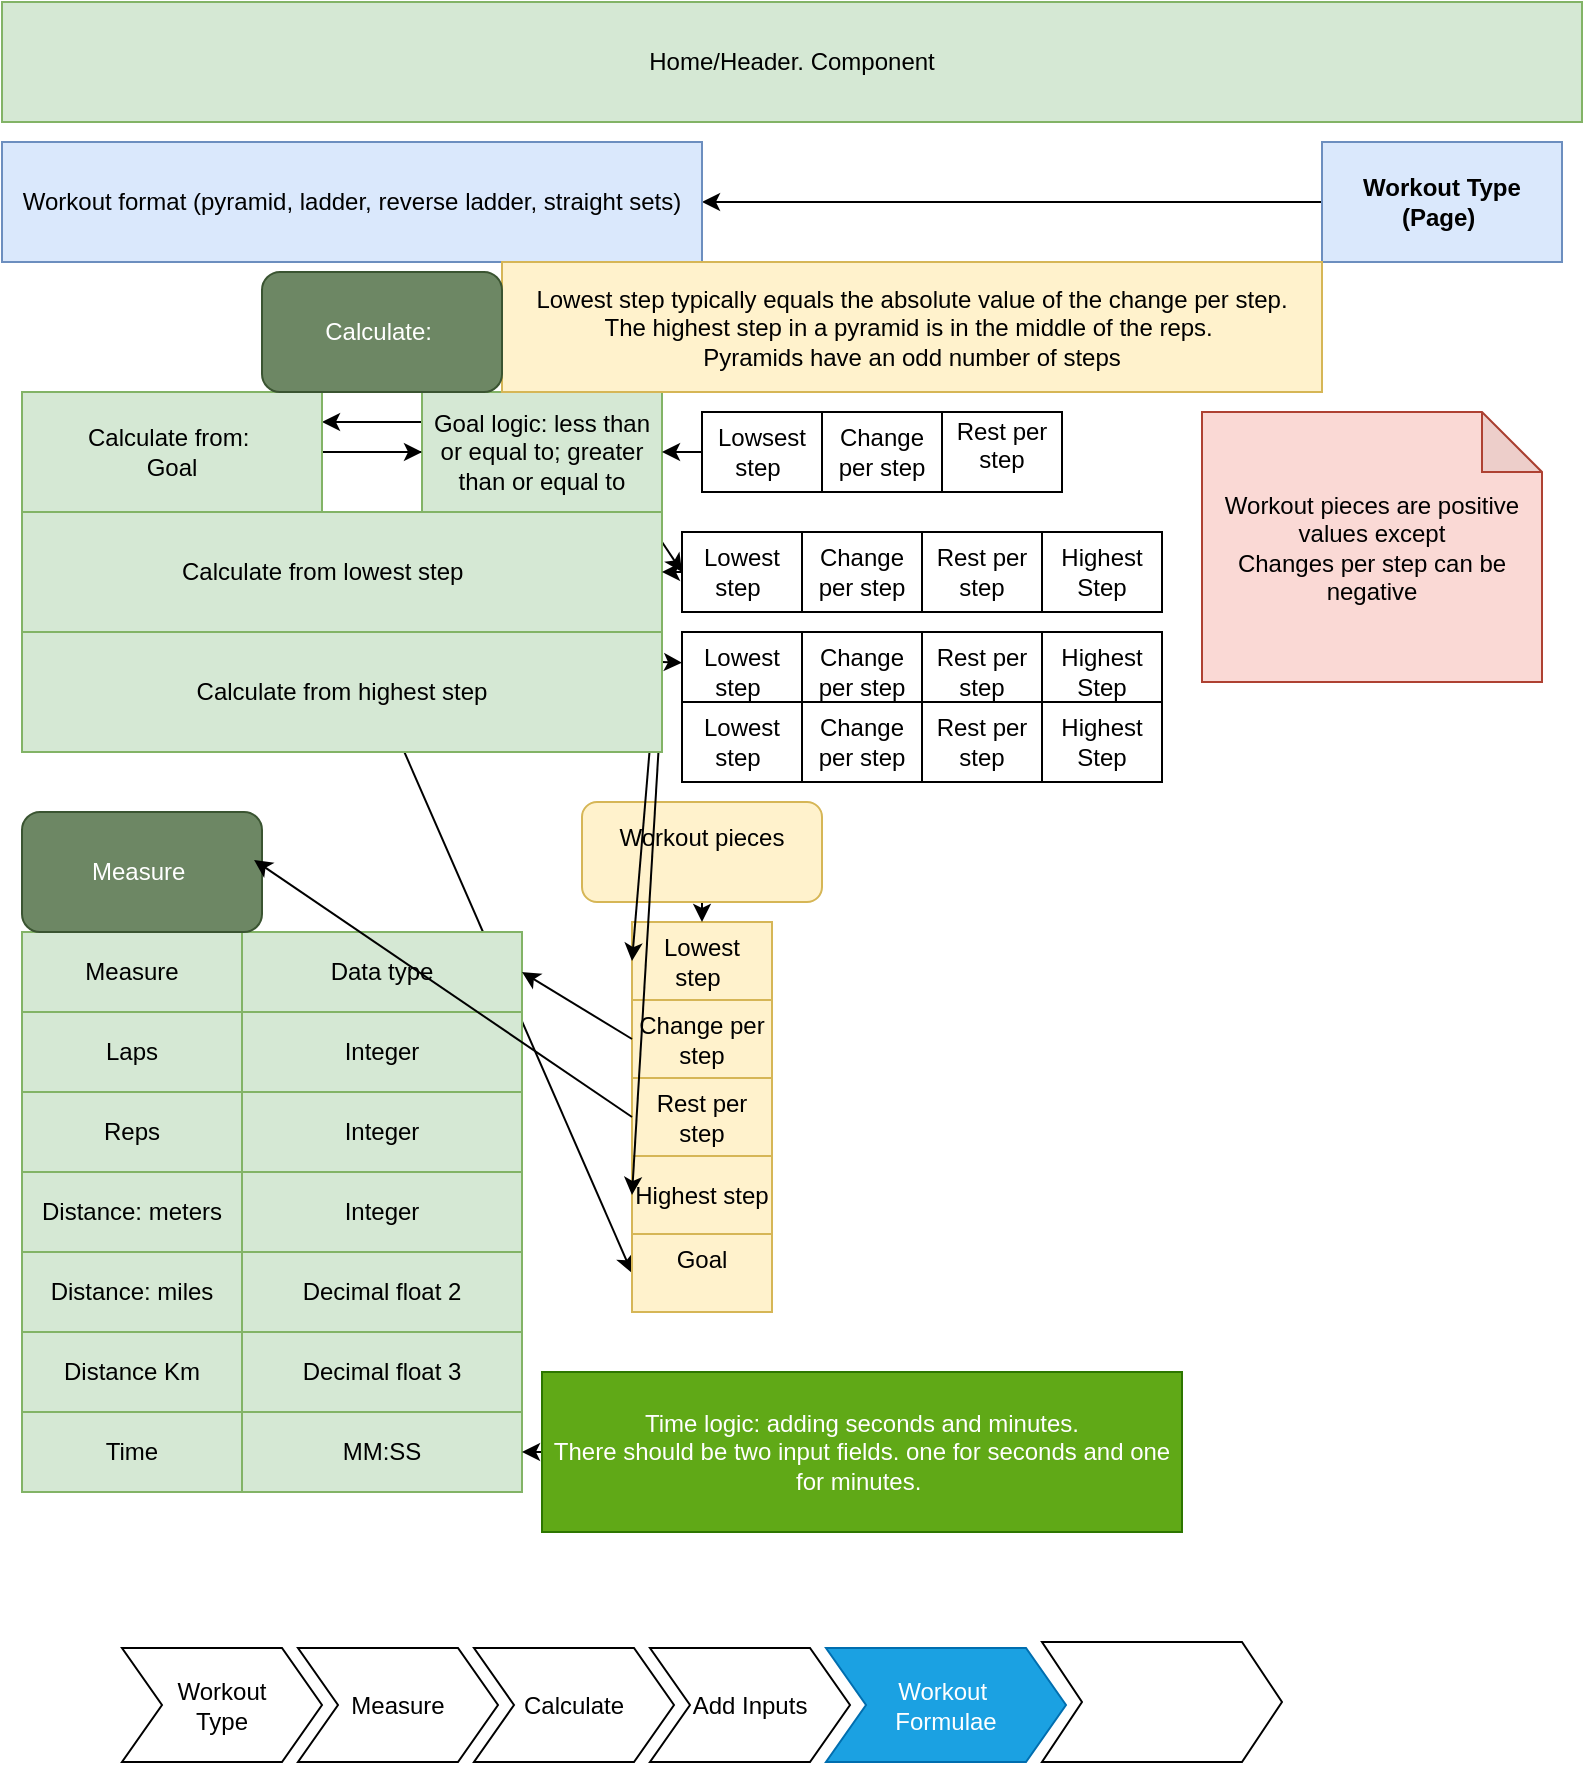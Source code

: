 <mxfile>
    <diagram id="p_s4taYaIBYf3Ux5xHJV" name="Page-1">
        <mxGraphModel dx="1205" dy="506" grid="1" gridSize="10" guides="1" tooltips="1" connect="1" arrows="1" fold="1" page="1" pageScale="1" pageWidth="850" pageHeight="1100" math="0" shadow="0">
            <root>
                <mxCell id="0"/>
                <mxCell id="1" parent="0"/>
                <mxCell id="12" style="edgeStyle=none;html=1;entryX=1;entryY=0.5;entryDx=0;entryDy=0;" parent="1" source="2" target="4" edge="1">
                    <mxGeometry relative="1" as="geometry">
                        <mxPoint x="410" y="230" as="targetPoint"/>
                    </mxGeometry>
                </mxCell>
                <mxCell id="2" value="Workout Type&lt;div&gt;(Page)&amp;nbsp;&lt;/div&gt;" style="rounded=0;whiteSpace=wrap;html=1;fontStyle=1;fillColor=#dae8fc;strokeColor=#6c8ebf;" parent="1" vertex="1">
                    <mxGeometry x="690" y="90" width="120" height="60" as="geometry"/>
                </mxCell>
                <mxCell id="3" value="Home/Header. Component" style="rounded=0;whiteSpace=wrap;html=1;fillColor=#d5e8d4;strokeColor=#82b366;" parent="1" vertex="1">
                    <mxGeometry x="30" y="20" width="790" height="60" as="geometry"/>
                </mxCell>
                <mxCell id="4" value="Workout format (pyramid, ladder, reverse ladder, straight sets)" style="rounded=0;whiteSpace=wrap;html=1;fillColor=#dae8fc;strokeColor=#6c8ebf;" parent="1" vertex="1">
                    <mxGeometry x="30" y="90" width="350" height="60" as="geometry"/>
                </mxCell>
                <mxCell id="10" style="edgeStyle=none;html=1;entryX=1;entryY=0.5;entryDx=0;entryDy=0;" parent="1" source="9" edge="1">
                    <mxGeometry relative="1" as="geometry">
                        <mxPoint x="170" y="245" as="targetPoint"/>
                    </mxGeometry>
                </mxCell>
                <mxCell id="127" style="edgeStyle=none;html=1;exitX=0;exitY=0.25;exitDx=0;exitDy=0;entryX=1;entryY=0.25;entryDx=0;entryDy=0;" parent="1" source="9" target="22" edge="1">
                    <mxGeometry relative="1" as="geometry"/>
                </mxCell>
                <mxCell id="9" value="Goal logic: less than or equal to; greater than or equal to" style="rounded=0;whiteSpace=wrap;html=1;fillColor=#d5e8d4;strokeColor=#82b366;" parent="1" vertex="1">
                    <mxGeometry x="240" y="215" width="120" height="60" as="geometry"/>
                </mxCell>
                <mxCell id="23" style="edgeStyle=none;html=1;entryX=0;entryY=0.5;entryDx=0;entryDy=0;" parent="1" source="22" target="9" edge="1">
                    <mxGeometry relative="1" as="geometry"/>
                </mxCell>
                <mxCell id="124" style="edgeStyle=none;html=1;exitX=0.75;exitY=0;exitDx=0;exitDy=0;entryX=0;entryY=0.5;entryDx=0;entryDy=0;" parent="1" source="22" target="56" edge="1">
                    <mxGeometry relative="1" as="geometry"/>
                </mxCell>
                <mxCell id="22" value="Calculate from:&amp;nbsp;&lt;div&gt;Goal&lt;/div&gt;" style="rounded=0;whiteSpace=wrap;html=1;fillColor=#d5e8d4;strokeColor=#82b366;" parent="1" vertex="1">
                    <mxGeometry x="40" y="215" width="150" height="60" as="geometry"/>
                </mxCell>
                <mxCell id="47" value="" style="shape=table;startSize=0;container=1;collapsible=0;childLayout=tableLayout;fillColor=#fff2cc;strokeColor=#d6b656;" parent="1" vertex="1">
                    <mxGeometry x="345" y="480" width="70" height="195" as="geometry"/>
                </mxCell>
                <mxCell id="48" value="" style="shape=tableRow;horizontal=0;startSize=0;swimlaneHead=0;swimlaneBody=0;strokeColor=inherit;top=0;left=0;bottom=0;right=0;collapsible=0;dropTarget=0;fillColor=none;points=[[0,0.5],[1,0.5]];portConstraint=eastwest;" parent="47" vertex="1">
                    <mxGeometry width="70" height="39" as="geometry"/>
                </mxCell>
                <mxCell id="49" value="Lowest step&lt;span style=&quot;white-space: pre;&quot;&gt;&#x9;&lt;/span&gt;" style="shape=partialRectangle;html=1;whiteSpace=wrap;connectable=0;strokeColor=inherit;overflow=hidden;fillColor=none;top=0;left=0;bottom=0;right=0;pointerEvents=1;" parent="48" vertex="1">
                    <mxGeometry width="70" height="39" as="geometry">
                        <mxRectangle width="70" height="39" as="alternateBounds"/>
                    </mxGeometry>
                </mxCell>
                <mxCell id="50" value="" style="shape=tableRow;horizontal=0;startSize=0;swimlaneHead=0;swimlaneBody=0;strokeColor=inherit;top=0;left=0;bottom=0;right=0;collapsible=0;dropTarget=0;fillColor=none;points=[[0,0.5],[1,0.5]];portConstraint=eastwest;" parent="47" vertex="1">
                    <mxGeometry y="39" width="70" height="39" as="geometry"/>
                </mxCell>
                <mxCell id="51" value="Change per step" style="shape=partialRectangle;html=1;whiteSpace=wrap;connectable=0;strokeColor=inherit;overflow=hidden;fillColor=none;top=0;left=0;bottom=0;right=0;pointerEvents=1;" parent="50" vertex="1">
                    <mxGeometry width="70" height="39" as="geometry">
                        <mxRectangle width="70" height="39" as="alternateBounds"/>
                    </mxGeometry>
                </mxCell>
                <mxCell id="52" value="" style="shape=tableRow;horizontal=0;startSize=0;swimlaneHead=0;swimlaneBody=0;strokeColor=inherit;top=0;left=0;bottom=0;right=0;collapsible=0;dropTarget=0;fillColor=none;points=[[0,0.5],[1,0.5]];portConstraint=eastwest;" parent="47" vertex="1">
                    <mxGeometry y="78" width="70" height="39" as="geometry"/>
                </mxCell>
                <mxCell id="53" value="Rest per step" style="shape=partialRectangle;html=1;whiteSpace=wrap;connectable=0;strokeColor=inherit;overflow=hidden;fillColor=none;top=0;left=0;bottom=0;right=0;pointerEvents=1;" parent="52" vertex="1">
                    <mxGeometry width="70" height="39" as="geometry">
                        <mxRectangle width="70" height="39" as="alternateBounds"/>
                    </mxGeometry>
                </mxCell>
                <mxCell id="54" value="" style="shape=tableRow;horizontal=0;startSize=0;swimlaneHead=0;swimlaneBody=0;strokeColor=inherit;top=0;left=0;bottom=0;right=0;collapsible=0;dropTarget=0;fillColor=none;points=[[0,0.5],[1,0.5]];portConstraint=eastwest;" parent="47" vertex="1">
                    <mxGeometry y="117" width="70" height="39" as="geometry"/>
                </mxCell>
                <mxCell id="55" value="Highest step" style="shape=partialRectangle;html=1;whiteSpace=wrap;connectable=0;strokeColor=inherit;overflow=hidden;fillColor=none;top=0;left=0;bottom=0;right=0;pointerEvents=1;" parent="54" vertex="1">
                    <mxGeometry width="70" height="39" as="geometry">
                        <mxRectangle width="70" height="39" as="alternateBounds"/>
                    </mxGeometry>
                </mxCell>
                <mxCell id="56" value="" style="shape=tableRow;horizontal=0;startSize=0;swimlaneHead=0;swimlaneBody=0;strokeColor=inherit;top=0;left=0;bottom=0;right=0;collapsible=0;dropTarget=0;fillColor=none;points=[[0,0.5],[1,0.5]];portConstraint=eastwest;" parent="47" vertex="1">
                    <mxGeometry y="156" width="70" height="39" as="geometry"/>
                </mxCell>
                <mxCell id="57" value="Goal&lt;div&gt;&lt;br&gt;&lt;/div&gt;" style="shape=partialRectangle;html=1;whiteSpace=wrap;connectable=0;strokeColor=inherit;overflow=hidden;fillColor=none;top=0;left=0;bottom=0;right=0;pointerEvents=1;" parent="56" vertex="1">
                    <mxGeometry width="70" height="39" as="geometry">
                        <mxRectangle width="70" height="39" as="alternateBounds"/>
                    </mxGeometry>
                </mxCell>
                <mxCell id="59" style="edgeStyle=none;html=1;" parent="1" source="58" target="48" edge="1">
                    <mxGeometry relative="1" as="geometry"/>
                </mxCell>
                <mxCell id="58" value="Workout pieces&lt;div&gt;&lt;br&gt;&lt;/div&gt;" style="rounded=1;whiteSpace=wrap;html=1;fillColor=#fff2cc;strokeColor=#d6b656;" parent="1" vertex="1">
                    <mxGeometry x="320" y="420" width="120" height="50" as="geometry"/>
                </mxCell>
                <mxCell id="68" value="" style="shape=table;startSize=0;container=1;collapsible=0;childLayout=tableLayout;" parent="1" vertex="1">
                    <mxGeometry x="380" y="225" width="180" height="40" as="geometry"/>
                </mxCell>
                <mxCell id="69" value="" style="shape=tableRow;horizontal=0;startSize=0;swimlaneHead=0;swimlaneBody=0;strokeColor=inherit;top=0;left=0;bottom=0;right=0;collapsible=0;dropTarget=0;fillColor=none;points=[[0,0.5],[1,0.5]];portConstraint=eastwest;" parent="68" vertex="1">
                    <mxGeometry width="180" height="40" as="geometry"/>
                </mxCell>
                <mxCell id="70" value="Lowsest step&lt;span style=&quot;white-space: pre;&quot;&gt;&#x9;&lt;/span&gt;" style="shape=partialRectangle;html=1;whiteSpace=wrap;connectable=0;strokeColor=inherit;overflow=hidden;fillColor=none;top=0;left=0;bottom=0;right=0;pointerEvents=1;" parent="69" vertex="1">
                    <mxGeometry width="60" height="40" as="geometry">
                        <mxRectangle width="60" height="40" as="alternateBounds"/>
                    </mxGeometry>
                </mxCell>
                <mxCell id="71" value="Change per step" style="shape=partialRectangle;html=1;whiteSpace=wrap;connectable=0;strokeColor=inherit;overflow=hidden;fillColor=none;top=0;left=0;bottom=0;right=0;pointerEvents=1;" parent="69" vertex="1">
                    <mxGeometry x="60" width="60" height="40" as="geometry">
                        <mxRectangle width="60" height="40" as="alternateBounds"/>
                    </mxGeometry>
                </mxCell>
                <mxCell id="72" value="Rest per step&lt;div&gt;&lt;br&gt;&lt;/div&gt;" style="shape=partialRectangle;html=1;whiteSpace=wrap;connectable=0;strokeColor=inherit;overflow=hidden;fillColor=none;top=0;left=0;bottom=0;right=0;pointerEvents=1;" parent="69" vertex="1">
                    <mxGeometry x="120" width="60" height="40" as="geometry">
                        <mxRectangle width="60" height="40" as="alternateBounds"/>
                    </mxGeometry>
                </mxCell>
                <mxCell id="73" style="edgeStyle=none;html=1;exitX=0;exitY=0.5;exitDx=0;exitDy=0;entryX=1;entryY=0.5;entryDx=0;entryDy=0;" parent="1" source="69" target="9" edge="1">
                    <mxGeometry relative="1" as="geometry"/>
                </mxCell>
                <mxCell id="92" style="edgeStyle=none;html=1;exitX=1;exitY=0.25;exitDx=0;exitDy=0;entryX=0;entryY=0.5;entryDx=0;entryDy=0;" parent="1" source="75" target="77" edge="1">
                    <mxGeometry relative="1" as="geometry"/>
                </mxCell>
                <mxCell id="125" style="edgeStyle=none;html=1;exitX=1;exitY=0.75;exitDx=0;exitDy=0;entryX=0;entryY=0.5;entryDx=0;entryDy=0;" parent="1" source="75" target="48" edge="1">
                    <mxGeometry relative="1" as="geometry"/>
                </mxCell>
                <mxCell id="75" value="Calculate from lowest step&lt;span style=&quot;white-space: pre;&quot;&gt;&#x9;&lt;/span&gt;" style="rounded=0;whiteSpace=wrap;html=1;fillColor=#d5e8d4;strokeColor=#82b366;" parent="1" vertex="1">
                    <mxGeometry x="40" y="275" width="320" height="60" as="geometry"/>
                </mxCell>
                <mxCell id="76" value="" style="shape=table;startSize=0;container=1;collapsible=0;childLayout=tableLayout;" parent="1" vertex="1">
                    <mxGeometry x="370" y="285" width="240" height="40" as="geometry"/>
                </mxCell>
                <mxCell id="77" value="" style="shape=tableRow;horizontal=0;startSize=0;swimlaneHead=0;swimlaneBody=0;strokeColor=inherit;top=0;left=0;bottom=0;right=0;collapsible=0;dropTarget=0;fillColor=none;points=[[0,0.5],[1,0.5]];portConstraint=eastwest;" parent="76" vertex="1">
                    <mxGeometry width="240" height="40" as="geometry"/>
                </mxCell>
                <mxCell id="78" value="Lowest step&lt;span style=&quot;white-space: pre;&quot;&gt;&#x9;&lt;/span&gt;" style="shape=partialRectangle;html=1;whiteSpace=wrap;connectable=0;strokeColor=inherit;overflow=hidden;fillColor=none;top=0;left=0;bottom=0;right=0;pointerEvents=1;" parent="77" vertex="1">
                    <mxGeometry width="60" height="40" as="geometry">
                        <mxRectangle width="60" height="40" as="alternateBounds"/>
                    </mxGeometry>
                </mxCell>
                <mxCell id="79" value="Change per step" style="shape=partialRectangle;html=1;whiteSpace=wrap;connectable=0;strokeColor=inherit;overflow=hidden;fillColor=none;top=0;left=0;bottom=0;right=0;pointerEvents=1;" parent="77" vertex="1">
                    <mxGeometry x="60" width="60" height="40" as="geometry">
                        <mxRectangle width="60" height="40" as="alternateBounds"/>
                    </mxGeometry>
                </mxCell>
                <mxCell id="80" value="Rest per step" style="shape=partialRectangle;html=1;whiteSpace=wrap;connectable=0;strokeColor=inherit;overflow=hidden;fillColor=none;top=0;left=0;bottom=0;right=0;pointerEvents=1;" parent="77" vertex="1">
                    <mxGeometry x="120" width="60" height="40" as="geometry">
                        <mxRectangle width="60" height="40" as="alternateBounds"/>
                    </mxGeometry>
                </mxCell>
                <mxCell id="81" value="Highest Step" style="shape=partialRectangle;html=1;whiteSpace=wrap;connectable=0;strokeColor=inherit;overflow=hidden;fillColor=none;top=0;left=0;bottom=0;right=0;pointerEvents=1;" parent="77" vertex="1">
                    <mxGeometry x="180" width="60" height="40" as="geometry">
                        <mxRectangle width="60" height="40" as="alternateBounds"/>
                    </mxGeometry>
                </mxCell>
                <mxCell id="82" style="edgeStyle=none;html=1;exitX=0;exitY=0.5;exitDx=0;exitDy=0;entryX=1;entryY=0.5;entryDx=0;entryDy=0;" parent="1" source="77" target="75" edge="1">
                    <mxGeometry relative="1" as="geometry"/>
                </mxCell>
                <mxCell id="91" style="edgeStyle=none;html=1;exitX=1;exitY=0.25;exitDx=0;exitDy=0;" parent="1" source="83" target="85" edge="1">
                    <mxGeometry relative="1" as="geometry"/>
                </mxCell>
                <mxCell id="126" style="edgeStyle=none;html=1;exitX=1;exitY=0.5;exitDx=0;exitDy=0;entryX=0;entryY=0.5;entryDx=0;entryDy=0;" parent="1" source="83" target="54" edge="1">
                    <mxGeometry relative="1" as="geometry"/>
                </mxCell>
                <mxCell id="83" value="Calculate from highest step" style="rounded=0;whiteSpace=wrap;html=1;fillColor=#d5e8d4;strokeColor=#82b366;" parent="1" vertex="1">
                    <mxGeometry x="40" y="335" width="320" height="60" as="geometry"/>
                </mxCell>
                <mxCell id="84" value="" style="shape=table;startSize=0;container=1;collapsible=0;childLayout=tableLayout;" parent="1" vertex="1">
                    <mxGeometry x="370" y="335" width="240" height="40" as="geometry"/>
                </mxCell>
                <mxCell id="85" value="" style="shape=tableRow;horizontal=0;startSize=0;swimlaneHead=0;swimlaneBody=0;strokeColor=inherit;top=0;left=0;bottom=0;right=0;collapsible=0;dropTarget=0;fillColor=none;points=[[0,0.5],[1,0.5]];portConstraint=eastwest;" parent="84" vertex="1">
                    <mxGeometry width="240" height="40" as="geometry"/>
                </mxCell>
                <mxCell id="86" value="Lowest step&lt;span style=&quot;white-space: pre;&quot;&gt;&#x9;&lt;/span&gt;" style="shape=partialRectangle;html=1;whiteSpace=wrap;connectable=0;strokeColor=inherit;overflow=hidden;fillColor=none;top=0;left=0;bottom=0;right=0;pointerEvents=1;" parent="85" vertex="1">
                    <mxGeometry width="60" height="40" as="geometry">
                        <mxRectangle width="60" height="40" as="alternateBounds"/>
                    </mxGeometry>
                </mxCell>
                <mxCell id="87" value="Change per step" style="shape=partialRectangle;html=1;whiteSpace=wrap;connectable=0;strokeColor=inherit;overflow=hidden;fillColor=none;top=0;left=0;bottom=0;right=0;pointerEvents=1;" parent="85" vertex="1">
                    <mxGeometry x="60" width="60" height="40" as="geometry">
                        <mxRectangle width="60" height="40" as="alternateBounds"/>
                    </mxGeometry>
                </mxCell>
                <mxCell id="88" value="Rest per step" style="shape=partialRectangle;html=1;whiteSpace=wrap;connectable=0;strokeColor=inherit;overflow=hidden;fillColor=none;top=0;left=0;bottom=0;right=0;pointerEvents=1;" parent="85" vertex="1">
                    <mxGeometry x="120" width="60" height="40" as="geometry">
                        <mxRectangle width="60" height="40" as="alternateBounds"/>
                    </mxGeometry>
                </mxCell>
                <mxCell id="89" value="Highest Step" style="shape=partialRectangle;html=1;whiteSpace=wrap;connectable=0;strokeColor=inherit;overflow=hidden;fillColor=none;top=0;left=0;bottom=0;right=0;pointerEvents=1;" parent="85" vertex="1">
                    <mxGeometry x="180" width="60" height="40" as="geometry">
                        <mxRectangle width="60" height="40" as="alternateBounds"/>
                    </mxGeometry>
                </mxCell>
                <mxCell id="93" value="Lowest step typically equals the absolute value of the change per step.&lt;div&gt;The highest step in a pyramid is in the middle of the reps.&amp;nbsp;&lt;/div&gt;&lt;div&gt;Pyramids have an odd number of steps&lt;/div&gt;" style="rounded=0;whiteSpace=wrap;html=1;verticalAlign=middle;fillColor=#fff2cc;strokeColor=#d6b656;" parent="1" vertex="1">
                    <mxGeometry x="280" y="150" width="410" height="65" as="geometry"/>
                </mxCell>
                <mxCell id="94" value="" style="shape=table;startSize=0;container=1;collapsible=0;childLayout=tableLayout;fillColor=#d5e8d4;strokeColor=#82b366;" parent="1" vertex="1">
                    <mxGeometry x="40" y="485" width="250" height="280" as="geometry"/>
                </mxCell>
                <mxCell id="95" value="" style="shape=tableRow;horizontal=0;startSize=0;swimlaneHead=0;swimlaneBody=0;strokeColor=inherit;top=0;left=0;bottom=0;right=0;collapsible=0;dropTarget=0;fillColor=none;points=[[0,0.5],[1,0.5]];portConstraint=eastwest;" parent="94" vertex="1">
                    <mxGeometry width="250" height="40" as="geometry"/>
                </mxCell>
                <mxCell id="96" value="Measure" style="shape=partialRectangle;html=1;whiteSpace=wrap;connectable=0;strokeColor=inherit;overflow=hidden;fillColor=none;top=0;left=0;bottom=0;right=0;pointerEvents=1;" parent="95" vertex="1">
                    <mxGeometry width="110" height="40" as="geometry">
                        <mxRectangle width="110" height="40" as="alternateBounds"/>
                    </mxGeometry>
                </mxCell>
                <mxCell id="97" value="Data type" style="shape=partialRectangle;html=1;whiteSpace=wrap;connectable=0;strokeColor=inherit;overflow=hidden;fillColor=none;top=0;left=0;bottom=0;right=0;pointerEvents=1;" parent="95" vertex="1">
                    <mxGeometry x="110" width="140" height="40" as="geometry">
                        <mxRectangle width="140" height="40" as="alternateBounds"/>
                    </mxGeometry>
                </mxCell>
                <mxCell id="98" value="" style="shape=tableRow;horizontal=0;startSize=0;swimlaneHead=0;swimlaneBody=0;strokeColor=inherit;top=0;left=0;bottom=0;right=0;collapsible=0;dropTarget=0;fillColor=none;points=[[0,0.5],[1,0.5]];portConstraint=eastwest;" parent="94" vertex="1">
                    <mxGeometry y="40" width="250" height="40" as="geometry"/>
                </mxCell>
                <mxCell id="99" value="Laps" style="shape=partialRectangle;html=1;whiteSpace=wrap;connectable=0;strokeColor=inherit;overflow=hidden;fillColor=none;top=0;left=0;bottom=0;right=0;pointerEvents=1;" parent="98" vertex="1">
                    <mxGeometry width="110" height="40" as="geometry">
                        <mxRectangle width="110" height="40" as="alternateBounds"/>
                    </mxGeometry>
                </mxCell>
                <mxCell id="100" value="Integer" style="shape=partialRectangle;html=1;whiteSpace=wrap;connectable=0;strokeColor=inherit;overflow=hidden;fillColor=none;top=0;left=0;bottom=0;right=0;pointerEvents=1;" parent="98" vertex="1">
                    <mxGeometry x="110" width="140" height="40" as="geometry">
                        <mxRectangle width="140" height="40" as="alternateBounds"/>
                    </mxGeometry>
                </mxCell>
                <mxCell id="101" value="" style="shape=tableRow;horizontal=0;startSize=0;swimlaneHead=0;swimlaneBody=0;strokeColor=inherit;top=0;left=0;bottom=0;right=0;collapsible=0;dropTarget=0;fillColor=none;points=[[0,0.5],[1,0.5]];portConstraint=eastwest;" parent="94" vertex="1">
                    <mxGeometry y="80" width="250" height="40" as="geometry"/>
                </mxCell>
                <mxCell id="102" value="Reps" style="shape=partialRectangle;html=1;whiteSpace=wrap;connectable=0;strokeColor=inherit;overflow=hidden;fillColor=none;top=0;left=0;bottom=0;right=0;pointerEvents=1;" parent="101" vertex="1">
                    <mxGeometry width="110" height="40" as="geometry">
                        <mxRectangle width="110" height="40" as="alternateBounds"/>
                    </mxGeometry>
                </mxCell>
                <mxCell id="103" value="Integer" style="shape=partialRectangle;html=1;whiteSpace=wrap;connectable=0;strokeColor=inherit;overflow=hidden;fillColor=none;top=0;left=0;bottom=0;right=0;pointerEvents=1;" parent="101" vertex="1">
                    <mxGeometry x="110" width="140" height="40" as="geometry">
                        <mxRectangle width="140" height="40" as="alternateBounds"/>
                    </mxGeometry>
                </mxCell>
                <mxCell id="104" value="" style="shape=tableRow;horizontal=0;startSize=0;swimlaneHead=0;swimlaneBody=0;strokeColor=inherit;top=0;left=0;bottom=0;right=0;collapsible=0;dropTarget=0;fillColor=none;points=[[0,0.5],[1,0.5]];portConstraint=eastwest;" parent="94" vertex="1">
                    <mxGeometry y="120" width="250" height="40" as="geometry"/>
                </mxCell>
                <mxCell id="105" value="Distance: meters" style="shape=partialRectangle;html=1;whiteSpace=wrap;connectable=0;strokeColor=inherit;overflow=hidden;fillColor=none;top=0;left=0;bottom=0;right=0;pointerEvents=1;" parent="104" vertex="1">
                    <mxGeometry width="110" height="40" as="geometry">
                        <mxRectangle width="110" height="40" as="alternateBounds"/>
                    </mxGeometry>
                </mxCell>
                <mxCell id="106" value="Integer" style="shape=partialRectangle;html=1;whiteSpace=wrap;connectable=0;strokeColor=inherit;overflow=hidden;fillColor=none;top=0;left=0;bottom=0;right=0;pointerEvents=1;" parent="104" vertex="1">
                    <mxGeometry x="110" width="140" height="40" as="geometry">
                        <mxRectangle width="140" height="40" as="alternateBounds"/>
                    </mxGeometry>
                </mxCell>
                <mxCell id="107" value="" style="shape=tableRow;horizontal=0;startSize=0;swimlaneHead=0;swimlaneBody=0;strokeColor=inherit;top=0;left=0;bottom=0;right=0;collapsible=0;dropTarget=0;fillColor=none;points=[[0,0.5],[1,0.5]];portConstraint=eastwest;" parent="94" vertex="1">
                    <mxGeometry y="160" width="250" height="40" as="geometry"/>
                </mxCell>
                <mxCell id="108" value="Distance: miles" style="shape=partialRectangle;html=1;whiteSpace=wrap;connectable=0;strokeColor=inherit;overflow=hidden;fillColor=none;top=0;left=0;bottom=0;right=0;pointerEvents=1;" parent="107" vertex="1">
                    <mxGeometry width="110" height="40" as="geometry">
                        <mxRectangle width="110" height="40" as="alternateBounds"/>
                    </mxGeometry>
                </mxCell>
                <mxCell id="109" value="Decimal float 2" style="shape=partialRectangle;html=1;whiteSpace=wrap;connectable=0;strokeColor=inherit;overflow=hidden;fillColor=none;top=0;left=0;bottom=0;right=0;pointerEvents=1;" parent="107" vertex="1">
                    <mxGeometry x="110" width="140" height="40" as="geometry">
                        <mxRectangle width="140" height="40" as="alternateBounds"/>
                    </mxGeometry>
                </mxCell>
                <mxCell id="110" value="" style="shape=tableRow;horizontal=0;startSize=0;swimlaneHead=0;swimlaneBody=0;strokeColor=inherit;top=0;left=0;bottom=0;right=0;collapsible=0;dropTarget=0;fillColor=none;points=[[0,0.5],[1,0.5]];portConstraint=eastwest;" parent="94" vertex="1">
                    <mxGeometry y="200" width="250" height="40" as="geometry"/>
                </mxCell>
                <mxCell id="111" value="Distance Km" style="shape=partialRectangle;html=1;whiteSpace=wrap;connectable=0;strokeColor=inherit;overflow=hidden;fillColor=none;top=0;left=0;bottom=0;right=0;pointerEvents=1;" parent="110" vertex="1">
                    <mxGeometry width="110" height="40" as="geometry">
                        <mxRectangle width="110" height="40" as="alternateBounds"/>
                    </mxGeometry>
                </mxCell>
                <mxCell id="112" value="Decimal float 3" style="shape=partialRectangle;html=1;whiteSpace=wrap;connectable=0;strokeColor=inherit;overflow=hidden;fillColor=none;top=0;left=0;bottom=0;right=0;pointerEvents=1;" parent="110" vertex="1">
                    <mxGeometry x="110" width="140" height="40" as="geometry">
                        <mxRectangle width="140" height="40" as="alternateBounds"/>
                    </mxGeometry>
                </mxCell>
                <mxCell id="113" value="" style="shape=tableRow;horizontal=0;startSize=0;swimlaneHead=0;swimlaneBody=0;strokeColor=inherit;top=0;left=0;bottom=0;right=0;collapsible=0;dropTarget=0;fillColor=none;points=[[0,0.5],[1,0.5]];portConstraint=eastwest;" parent="94" vertex="1">
                    <mxGeometry y="240" width="250" height="40" as="geometry"/>
                </mxCell>
                <mxCell id="114" value="Time" style="shape=partialRectangle;html=1;whiteSpace=wrap;connectable=0;strokeColor=inherit;overflow=hidden;fillColor=none;top=0;left=0;bottom=0;right=0;pointerEvents=1;" parent="113" vertex="1">
                    <mxGeometry width="110" height="40" as="geometry">
                        <mxRectangle width="110" height="40" as="alternateBounds"/>
                    </mxGeometry>
                </mxCell>
                <mxCell id="115" value="MM:SS" style="shape=partialRectangle;html=1;whiteSpace=wrap;connectable=0;strokeColor=inherit;overflow=hidden;fillColor=none;top=0;left=0;bottom=0;right=0;pointerEvents=1;" parent="113" vertex="1">
                    <mxGeometry x="110" width="140" height="40" as="geometry">
                        <mxRectangle width="140" height="40" as="alternateBounds"/>
                    </mxGeometry>
                </mxCell>
                <mxCell id="117" style="edgeStyle=none;html=1;entryX=1;entryY=0.5;entryDx=0;entryDy=0;" parent="1" source="116" target="113" edge="1">
                    <mxGeometry relative="1" as="geometry"/>
                </mxCell>
                <mxCell id="116" value="Time logic: adding seconds and minutes.&lt;br&gt;There should be two input fields. one for seconds and one for minutes.&amp;nbsp;" style="rounded=0;whiteSpace=wrap;html=1;fillColor=#60a917;fontColor=#ffffff;strokeColor=#2D7600;" parent="1" vertex="1">
                    <mxGeometry x="300" y="705" width="320" height="80" as="geometry"/>
                </mxCell>
                <mxCell id="118" value="Calculate:&amp;nbsp;" style="rounded=1;whiteSpace=wrap;html=1;fillColor=#6d8764;fontColor=#ffffff;strokeColor=#3A5431;" parent="1" vertex="1">
                    <mxGeometry x="160" y="155" width="120" height="60" as="geometry"/>
                </mxCell>
                <mxCell id="119" value="Measure&amp;nbsp;" style="rounded=1;whiteSpace=wrap;html=1;fillColor=#6d8764;fontColor=#ffffff;strokeColor=#3A5431;" parent="1" vertex="1">
                    <mxGeometry x="40" y="425" width="120" height="60" as="geometry"/>
                </mxCell>
                <mxCell id="121" style="edgeStyle=none;html=1;exitX=0;exitY=0.5;exitDx=0;exitDy=0;entryX=0.967;entryY=0.4;entryDx=0;entryDy=0;entryPerimeter=0;" parent="1" source="52" target="119" edge="1">
                    <mxGeometry relative="1" as="geometry"/>
                </mxCell>
                <mxCell id="129" style="edgeStyle=none;html=1;exitX=0;exitY=0.5;exitDx=0;exitDy=0;entryX=1;entryY=0.5;entryDx=0;entryDy=0;" parent="1" source="50" target="95" edge="1">
                    <mxGeometry relative="1" as="geometry"/>
                </mxCell>
                <mxCell id="130" value="Workout pieces are positive values except&lt;br&gt;Changes per step can be negative" style="shape=note;whiteSpace=wrap;html=1;backgroundOutline=1;darkOpacity=0.05;verticalAlign=middle;fillColor=#fad9d5;strokeColor=#ae4132;" parent="1" vertex="1">
                    <mxGeometry x="630" y="225" width="170" height="135" as="geometry"/>
                </mxCell>
                <mxCell id="132" value="" style="swimlane;childLayout=stackLayout;horizontal=1;fillColor=none;horizontalStack=1;resizeParent=1;resizeParentMax=0;resizeLast=0;collapsible=0;strokeColor=none;stackBorder=10;stackSpacing=-12;resizable=1;align=center;points=[];whiteSpace=wrap;html=1;" parent="1" vertex="1">
                    <mxGeometry x="80" y="810" width="492" height="100" as="geometry"/>
                </mxCell>
                <mxCell id="133" value="Workout&lt;div&gt;Type&lt;/div&gt;" style="shape=step;perimeter=stepPerimeter;fixedSize=1;points=[];whiteSpace=wrap;html=1;" parent="132" vertex="1">
                    <mxGeometry x="10" y="33" width="100" height="57" as="geometry"/>
                </mxCell>
                <mxCell id="134" value="Measure" style="shape=step;perimeter=stepPerimeter;fixedSize=1;points=[];whiteSpace=wrap;html=1;" parent="132" vertex="1">
                    <mxGeometry x="98" y="33" width="100" height="57" as="geometry"/>
                </mxCell>
                <mxCell id="135" value="Calculate" style="shape=step;perimeter=stepPerimeter;fixedSize=1;points=[];whiteSpace=wrap;html=1;" parent="132" vertex="1">
                    <mxGeometry x="186" y="33" width="100" height="57" as="geometry"/>
                </mxCell>
                <mxCell id="142" value="Add Inputs" style="shape=step;perimeter=stepPerimeter;fixedSize=1;points=[];whiteSpace=wrap;html=1;" parent="132" vertex="1">
                    <mxGeometry x="274" y="33" width="100" height="57" as="geometry"/>
                </mxCell>
                <mxCell id="143" value="Workout&amp;nbsp;&lt;div&gt;Formulae&lt;/div&gt;" style="shape=step;perimeter=stepPerimeter;whiteSpace=wrap;html=1;fixedSize=1;fillColor=#1ba1e2;fontColor=#ffffff;strokeColor=#006EAF;" parent="132" vertex="1">
                    <mxGeometry x="362" y="33" width="120" height="57" as="geometry"/>
                </mxCell>
                <mxCell id="136" value="" style="shape=table;startSize=0;container=1;collapsible=0;childLayout=tableLayout;" parent="1" vertex="1">
                    <mxGeometry x="370" y="370" width="240" height="40" as="geometry"/>
                </mxCell>
                <mxCell id="137" value="" style="shape=tableRow;horizontal=0;startSize=0;swimlaneHead=0;swimlaneBody=0;strokeColor=inherit;top=0;left=0;bottom=0;right=0;collapsible=0;dropTarget=0;fillColor=none;points=[[0,0.5],[1,0.5]];portConstraint=eastwest;" parent="136" vertex="1">
                    <mxGeometry width="240" height="40" as="geometry"/>
                </mxCell>
                <mxCell id="138" value="Lowest step&lt;span style=&quot;white-space: pre;&quot;&gt;&#x9;&lt;/span&gt;" style="shape=partialRectangle;html=1;whiteSpace=wrap;connectable=0;strokeColor=inherit;overflow=hidden;fillColor=none;top=0;left=0;bottom=0;right=0;pointerEvents=1;" parent="137" vertex="1">
                    <mxGeometry width="60" height="40" as="geometry">
                        <mxRectangle width="60" height="40" as="alternateBounds"/>
                    </mxGeometry>
                </mxCell>
                <mxCell id="139" value="Change per step" style="shape=partialRectangle;html=1;whiteSpace=wrap;connectable=0;strokeColor=inherit;overflow=hidden;fillColor=none;top=0;left=0;bottom=0;right=0;pointerEvents=1;" parent="137" vertex="1">
                    <mxGeometry x="60" width="60" height="40" as="geometry">
                        <mxRectangle width="60" height="40" as="alternateBounds"/>
                    </mxGeometry>
                </mxCell>
                <mxCell id="140" value="Rest per step" style="shape=partialRectangle;html=1;whiteSpace=wrap;connectable=0;strokeColor=inherit;overflow=hidden;fillColor=none;top=0;left=0;bottom=0;right=0;pointerEvents=1;" parent="137" vertex="1">
                    <mxGeometry x="120" width="60" height="40" as="geometry">
                        <mxRectangle width="60" height="40" as="alternateBounds"/>
                    </mxGeometry>
                </mxCell>
                <mxCell id="141" value="Highest Step" style="shape=partialRectangle;html=1;whiteSpace=wrap;connectable=0;strokeColor=inherit;overflow=hidden;fillColor=none;top=0;left=0;bottom=0;right=0;pointerEvents=1;" parent="137" vertex="1">
                    <mxGeometry x="180" width="60" height="40" as="geometry">
                        <mxRectangle width="60" height="40" as="alternateBounds"/>
                    </mxGeometry>
                </mxCell>
                <mxCell id="144" value="" style="shape=step;perimeter=stepPerimeter;whiteSpace=wrap;html=1;fixedSize=1;" parent="1" vertex="1">
                    <mxGeometry x="550" y="840" width="120" height="60" as="geometry"/>
                </mxCell>
            </root>
        </mxGraphModel>
    </diagram>
</mxfile>